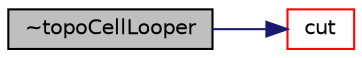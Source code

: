 digraph "~topoCellLooper"
{
  bgcolor="transparent";
  edge [fontname="Helvetica",fontsize="10",labelfontname="Helvetica",labelfontsize="10"];
  node [fontname="Helvetica",fontsize="10",shape=record];
  rankdir="LR";
  Node1 [label="~topoCellLooper",height=0.2,width=0.4,color="black", fillcolor="grey75", style="filled", fontcolor="black"];
  Node1 -> Node2 [color="midnightblue",fontsize="10",style="solid",fontname="Helvetica"];
  Node2 [label="cut",height=0.2,width=0.4,color="red",URL="$a02724.html#ac80e7d9d0040f4d0de355d5546d5e195",tooltip="Create cut along circumference of celli. Gets current mesh cuts. "];
}
